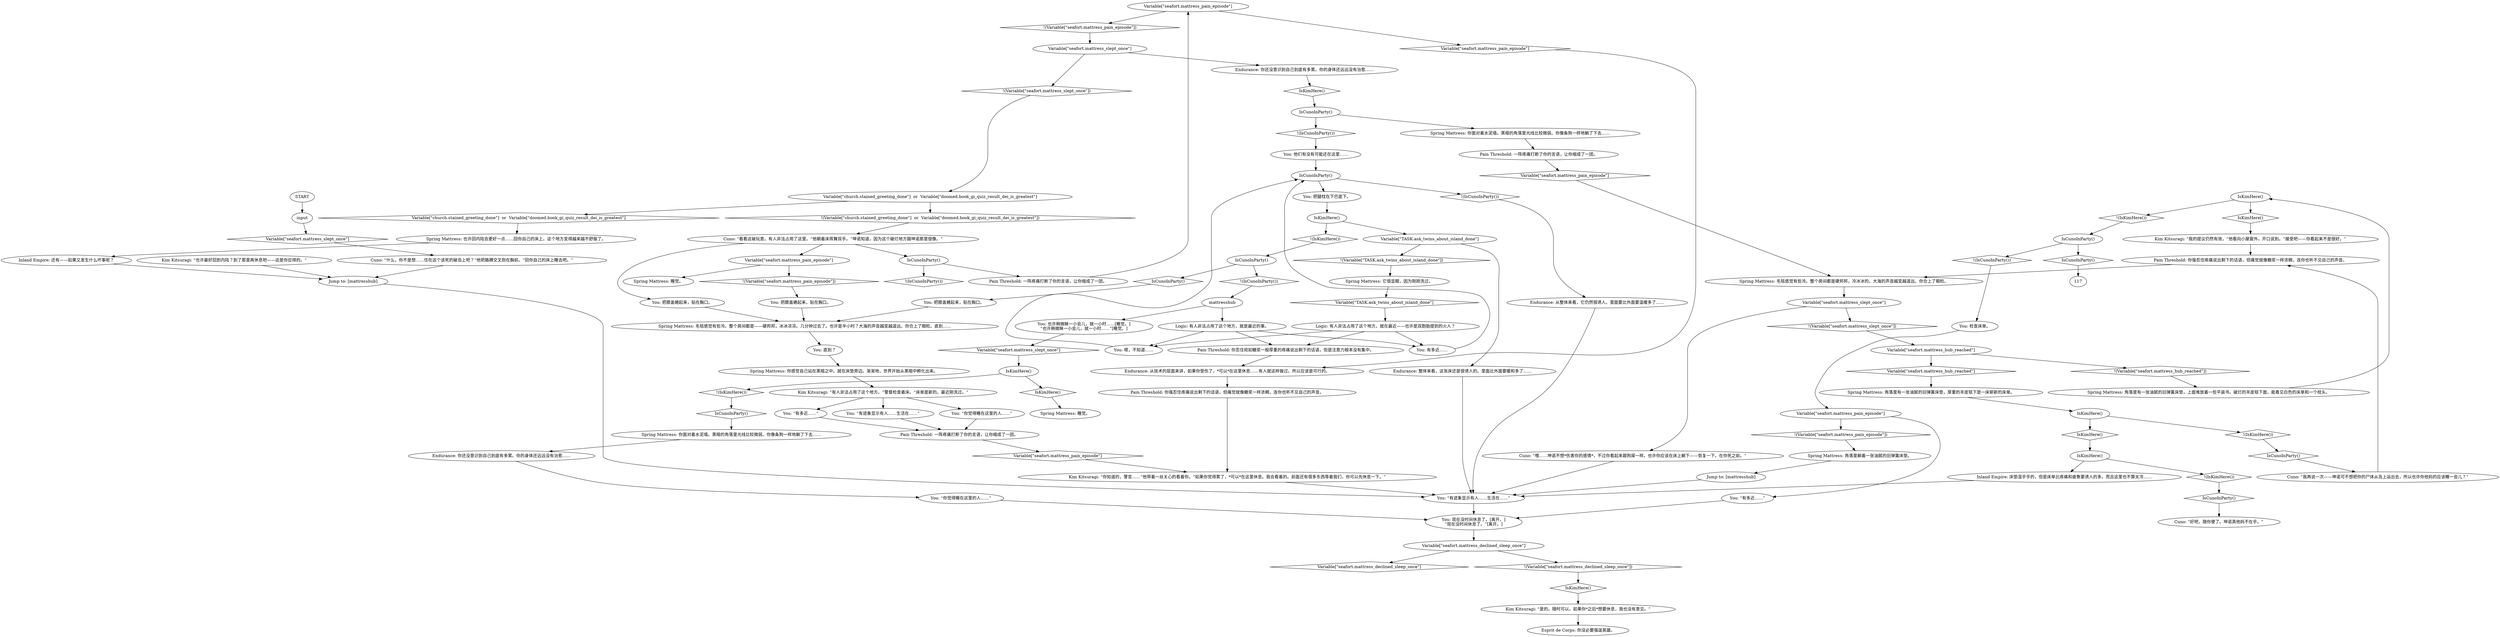 # SEAFORT INT / SPRING MATTRESS
# (mattress interactable) (this is where you sleep)
# ==================================================
digraph G {
	  0 [label="START"];
	  1 [label="input"];
	  2 [label="Spring Mattress: 角落里有一张油腻的旧弹簧床垫，上面堆放着一些平装书。破烂的羊皮毯下面，能看见白色的床单和一个枕头。"];
	  3 [label="You: 也许稍微眯一小会儿，就一小时……[睡觉。]\n“也许稍微眯一小会儿，就一小时……”[睡觉。]"];
	  4 [label="Esprit de Corps: 你没必要强逞英雄。"];
	  5 [label="Cuno: “好吧，随你便了。坤诺真他妈不在乎。”"];
	  6 [label="IsKimHere()"];
	  7 [label="IsKimHere()", shape=diamond];
	  8 [label="!(IsKimHere())", shape=diamond];
	  9 [label="You: “有多近……”"];
	  10 [label="Variable[\"seafort.mattress_declined_sleep_once\"]"];
	  11 [label="Variable[\"seafort.mattress_declined_sleep_once\"]", shape=diamond];
	  12 [label="!(Variable[\"seafort.mattress_declined_sleep_once\"])", shape=diamond];
	  13 [label="You: “有迹象显示有人……生活在……”"];
	  14 [label="Kim Kitsuragi: “你知道的，警官……”他带着一丝关心的看着你。“如果你觉得累了，*可以*在这里休息。我会看着的。前面还有很多东西等着我们，你可以先休息一下。”"];
	  15 [label="Kim Kitsuragi: “是的。随时可以。如果你*之后*想要休息，我也没有意见。”"];
	  16 [label="Endurance: 从技术的层面来讲，如果你受伤了，*可以*在这里休息……有人就这样做过。所以应该是可行的。"];
	  17 [label="Endurance: 从整体来看，它仍然很诱人。里面要比外面要温暖多了……"];
	  18 [label="Jump to: [mattresshub]"];
	  19 [label="You: 把膝盖蜷起来，贴在胸口。"];
	  20 [label="You: 嗯，不知道……"];
	  21 [label="You: 检查床单。"];
	  22 [label="Pain Threshold: 一阵疼痛打断了你的言语，让你缩成了一团。"];
	  23 [label="You: 有多近……"];
	  24 [label="Variable[\"seafort.mattress_hub_reached\"]"];
	  25 [label="Variable[\"seafort.mattress_hub_reached\"]", shape=diamond];
	  26 [label="!(Variable[\"seafort.mattress_hub_reached\"])", shape=diamond];
	  27 [label="IsKimHere()"];
	  28 [label="IsKimHere()", shape=diamond];
	  29 [label="!(IsKimHere())", shape=diamond];
	  30 [label="IsKimHere()"];
	  31 [label="IsKimHere()", shape=diamond];
	  32 [label="!(IsKimHere())", shape=diamond];
	  33 [label="Endurance: 你还没意识到自己到底有多累。你的身体还远远没有治愈……"];
	  34 [label="Inland Empire: 还有——如果又发生什么坏事呢？"];
	  35 [label="IsCunoInParty()"];
	  36 [label="IsCunoInParty()", shape=diamond];
	  37 [label="!(IsCunoInParty())", shape=diamond];
	  38 [label="Jump to: [mattresshub]"];
	  39 [label="Variable[\"church.stained_greeting_done\"]  or  Variable[\"doomed.book_gi_quiz_result_dei_is_greatest\"]"];
	  40 [label="Variable[\"church.stained_greeting_done\"]  or  Variable[\"doomed.book_gi_quiz_result_dei_is_greatest\"]", shape=diamond];
	  41 [label="!(Variable[\"church.stained_greeting_done\"]  or  Variable[\"doomed.book_gi_quiz_result_dei_is_greatest\"])", shape=diamond];
	  42 [label="Spring Mattress: 毛毯感觉有些冷。整个房间都是——硬邦邦，冰冰凉凉。几分钟过去了。也许是半小时？大海的声音越变越遥远。你合上了眼睑。直到……"];
	  43 [label="You: 直到？"];
	  44 [label="Spring Mattress: 你感觉自己站在黑暗之中。就在床垫旁边。渐渐地，世界开始从黑暗中孵化出来。"];
	  45 [label="IsCunoInParty()"];
	  46 [label="IsCunoInParty()", shape=diamond];
	  47 [label="!(IsCunoInParty())", shape=diamond];
	  48 [label="Logic: 有人非法占用了这个地方。就在最近——也许是双胞胎提到的火人？"];
	  49 [label="Variable[\"seafort.mattress_pain_episode\"]"];
	  50 [label="Variable[\"seafort.mattress_pain_episode\"]", shape=diamond];
	  51 [label="!(Variable[\"seafort.mattress_pain_episode\"])", shape=diamond];
	  52 [label="You: “你觉得睡在这里的人……”"];
	  53 [label="Spring Mattress: 角落里有一张油腻的旧弹簧床垫，厚重的羊皮毯下是一床崭新的床单。"];
	  54 [label="Cuno: “我再说一次——坤诺可不想把你的尸体从岛上运出去，所以也许你他妈的应该睡一会儿？”"];
	  55 [label="Kim Kitsuragi: “也许最好回到内陆？到了那里再休息吧——这是你应得的。”"];
	  56 [label="Spring Mattress: 睡觉。"];
	  57 [label="Variable[\"seafort.mattress_slept_once\"]"];
	  58 [label="Variable[\"seafort.mattress_slept_once\"]", shape=diamond];
	  59 [label="!(Variable[\"seafort.mattress_slept_once\"])", shape=diamond];
	  60 [label="Cuno: “喂……坤诺不想*伤害你的感情*，不过你看起来跟狗屎一样。也许你应该在床上躺下——恢复一下。在你死之前。”"];
	  61 [label="Spring Mattress: 毛毯感觉有些冷。整个房间都是硬邦邦，冷冰冰的。大海的声音越变越遥远。你合上了眼睑。"];
	  62 [label="IsKimHere()"];
	  63 [label="IsKimHere()", shape=diamond];
	  64 [label="!(IsKimHere())", shape=diamond];
	  65 [label="Variable[\"TASK.ask_twins_about_island_done\"]"];
	  66 [label="Variable[\"TASK.ask_twins_about_island_done\"]", shape=diamond];
	  67 [label="!(Variable[\"TASK.ask_twins_about_island_done\"])", shape=diamond];
	  68 [label="Endurance: 整体来看，这张床还是很诱人的。里面比外面要暖和多了……"];
	  69 [label="Pain Threshold: 你强忍住疼痛说出剩下的话语，但痛觉就像糖浆一样浓稠，连你也听不见自己的声音。"];
	  70 [label="You: 把膝盖蜷起来，贴在胸口。"];
	  71 [label="IsCunoInParty()"];
	  72 [label="IsCunoInParty()", shape=diamond];
	  73 [label="!(IsCunoInParty())", shape=diamond];
	  74 [label="Spring Mattress: 你面对着水泥墙。黑暗的角落里光线比较微弱。你像条狗一样地躺了下去……"];
	  75 [label="Spring Mattress: 也许回内陆会更好一点……回你自己的床上。这个地方变得越来越不舒服了。"];
	  76 [label="You: 他们有没有可能还在这里……"];
	  77 [label="Pain Threshold: 你忍住宛如糖浆一般厚重的疼痛说出剩下的话语，但是注意力根本没有集中。"];
	  78 [label="Variable[\"seafort.mattress_slept_once\"]"];
	  79 [label="Variable[\"seafort.mattress_slept_once\"]", shape=diamond];
	  80 [label="!(Variable[\"seafort.mattress_slept_once\"])", shape=diamond];
	  81 [label="Endurance: 你还没意识到自己到底有多累。你的身体还远远没有治愈……"];
	  82 [label="Pain Threshold: 一阵疼痛打断了你的言语，让你缩成了一团。"];
	  83 [label="You: 现在没时间休息了。[离开。]\n“现在没时间休息了。”[离开。]"];
	  84 [label="Logic: 有人非法占用了这个地方，就是最近的事。"];
	  85 [label="Spring Mattress: 它很显眼，因为刚刚洗过。"];
	  86 [label="Variable[\"seafort.mattress_pain_episode\"]"];
	  87 [label="Variable[\"seafort.mattress_pain_episode\"]", shape=diamond];
	  88 [label="!(Variable[\"seafort.mattress_pain_episode\"])", shape=diamond];
	  89 [label="You: “有多近……”"];
	  90 [label="IsCunoInParty()"];
	  91 [label="IsCunoInParty()", shape=diamond];
	  92 [label="!(IsCunoInParty())", shape=diamond];
	  93 [label="Pain Threshold: 一阵疼痛打断了你的言语，让你缩成了一团。"];
	  94 [label="IsCunoInParty()"];
	  95 [label="IsCunoInParty()", shape=diamond];
	  96 [label="!(IsCunoInParty())", shape=diamond];
	  97 [label="You: 把腿枕在下巴底下。"];
	  98 [label="You: “你觉得睡在这里的人……”"];
	  99 [label="You: 把膝盖蜷起来，贴在胸口。"];
	  100 [label="mattresshub"];
	  101 [label="You: “有迹象显示有人……生活在……”"];
	  102 [label="Variable[\"seafort.mattress_pain_episode\"]"];
	  103 [label="Variable[\"seafort.mattress_pain_episode\"]", shape=diamond];
	  104 [label="!(Variable[\"seafort.mattress_pain_episode\"])", shape=diamond];
	  105 [label="Spring Mattress: 睡觉。"];
	  106 [label="Kim Kitsuragi: “有人非法占用了这个地方。”警督检查着床。“床单是新的。最近刚洗过。”"];
	  107 [label="Kim Kitsuragi: “我的提议仍然有效，”他看向小屋窗外，开口说到。“接受吧——你看起来不是很好。”"];
	  108 [label="IsKimHere()"];
	  109 [label="IsKimHere()", shape=diamond];
	  110 [label="!(IsKimHere())", shape=diamond];
	  111 [label="Inland Empire: 床垫湿乎乎的，但是床单比疼痛和疲惫要诱人的多。而且这里也不算太冷……"];
	  112 [label="Pain Threshold: 你强忍住疼痛说出剩下的话语，但痛觉就像糖浆一样浓稠，连你也听不见自己的声音。"];
	  113 [label="Spring Mattress: 角落里躺着一张油腻的旧弹簧床垫。"];
	  114 [label="Cuno: “什么，你不是想……住在这个该死的破岛上吧？”他把胳膊交叉抱在胸前。“回你自己的床上睡去吧。”"];
	  115 [label="Spring Mattress: 你面对着水泥墙。黑暗的角落里光线比较微弱。你像条狗一样地躺了下去……"];
	  116 [label="Cuno: “看看这破玩意。有人非法占用了这里。”他朝着床挥舞双手。“坤诺知道，因为这个破烂地方跟坤诺那里很像。”"];
	  0 -> 1
	  1 -> 58
	  2 -> 6
	  3 -> 79
	  6 -> 8
	  6 -> 7
	  7 -> 107
	  8 -> 35
	  9 -> 22
	  10 -> 11
	  10 -> 12
	  12 -> 109
	  13 -> 22
	  14 -> 101
	  15 -> 4
	  16 -> 112
	  17 -> 101
	  18 -> 101
	  19 -> 42
	  20 -> 94
	  21 -> 86
	  22 -> 87
	  23 -> 94
	  24 -> 25
	  24 -> 26
	  25 -> 53
	  26 -> 2
	  27 -> 28
	  27 -> 29
	  28 -> 108
	  29 -> 95
	  30 -> 32
	  30 -> 31
	  31 -> 56
	  32 -> 72
	  33 -> 98
	  34 -> 38
	  35 -> 36
	  35 -> 37
	  36 -> 117
	  37 -> 21
	  38 -> 101
	  39 -> 40
	  39 -> 41
	  40 -> 75
	  41 -> 116
	  42 -> 43
	  43 -> 44
	  44 -> 106
	  45 -> 46
	  45 -> 47
	  46 -> 19
	  47 -> 100
	  48 -> 20
	  48 -> 77
	  48 -> 23
	  49 -> 50
	  49 -> 51
	  50 -> 16
	  51 -> 78
	  52 -> 22
	  53 -> 27
	  54 -> 69
	  55 -> 38
	  57 -> 59
	  57 -> 60
	  58 -> 114
	  59 -> 24
	  60 -> 101
	  61 -> 57
	  62 -> 64
	  62 -> 65
	  63 -> 71
	  64 -> 45
	  65 -> 67
	  65 -> 68
	  66 -> 48
	  67 -> 85
	  68 -> 101
	  69 -> 61
	  70 -> 42
	  71 -> 73
	  71 -> 74
	  72 -> 115
	  73 -> 76
	  74 -> 82
	  75 -> 34
	  76 -> 94
	  77 -> 16
	  78 -> 80
	  78 -> 81
	  79 -> 30
	  80 -> 39
	  81 -> 63
	  82 -> 103
	  83 -> 10
	  84 -> 20
	  84 -> 77
	  84 -> 23
	  85 -> 66
	  86 -> 88
	  86 -> 89
	  87 -> 14
	  88 -> 113
	  89 -> 83
	  90 -> 92
	  90 -> 93
	  91 -> 5
	  93 -> 49
	  94 -> 96
	  94 -> 97
	  95 -> 54
	  96 -> 17
	  97 -> 62
	  98 -> 83
	  99 -> 42
	  100 -> 3
	  100 -> 84
	  101 -> 83
	  102 -> 104
	  102 -> 105
	  103 -> 61
	  104 -> 70
	  106 -> 9
	  106 -> 52
	  106 -> 13
	  107 -> 69
	  108 -> 110
	  108 -> 111
	  109 -> 15
	  110 -> 91
	  111 -> 101
	  112 -> 14
	  113 -> 18
	  114 -> 38
	  115 -> 33
	  116 -> 90
	  116 -> 99
	  116 -> 102
}

